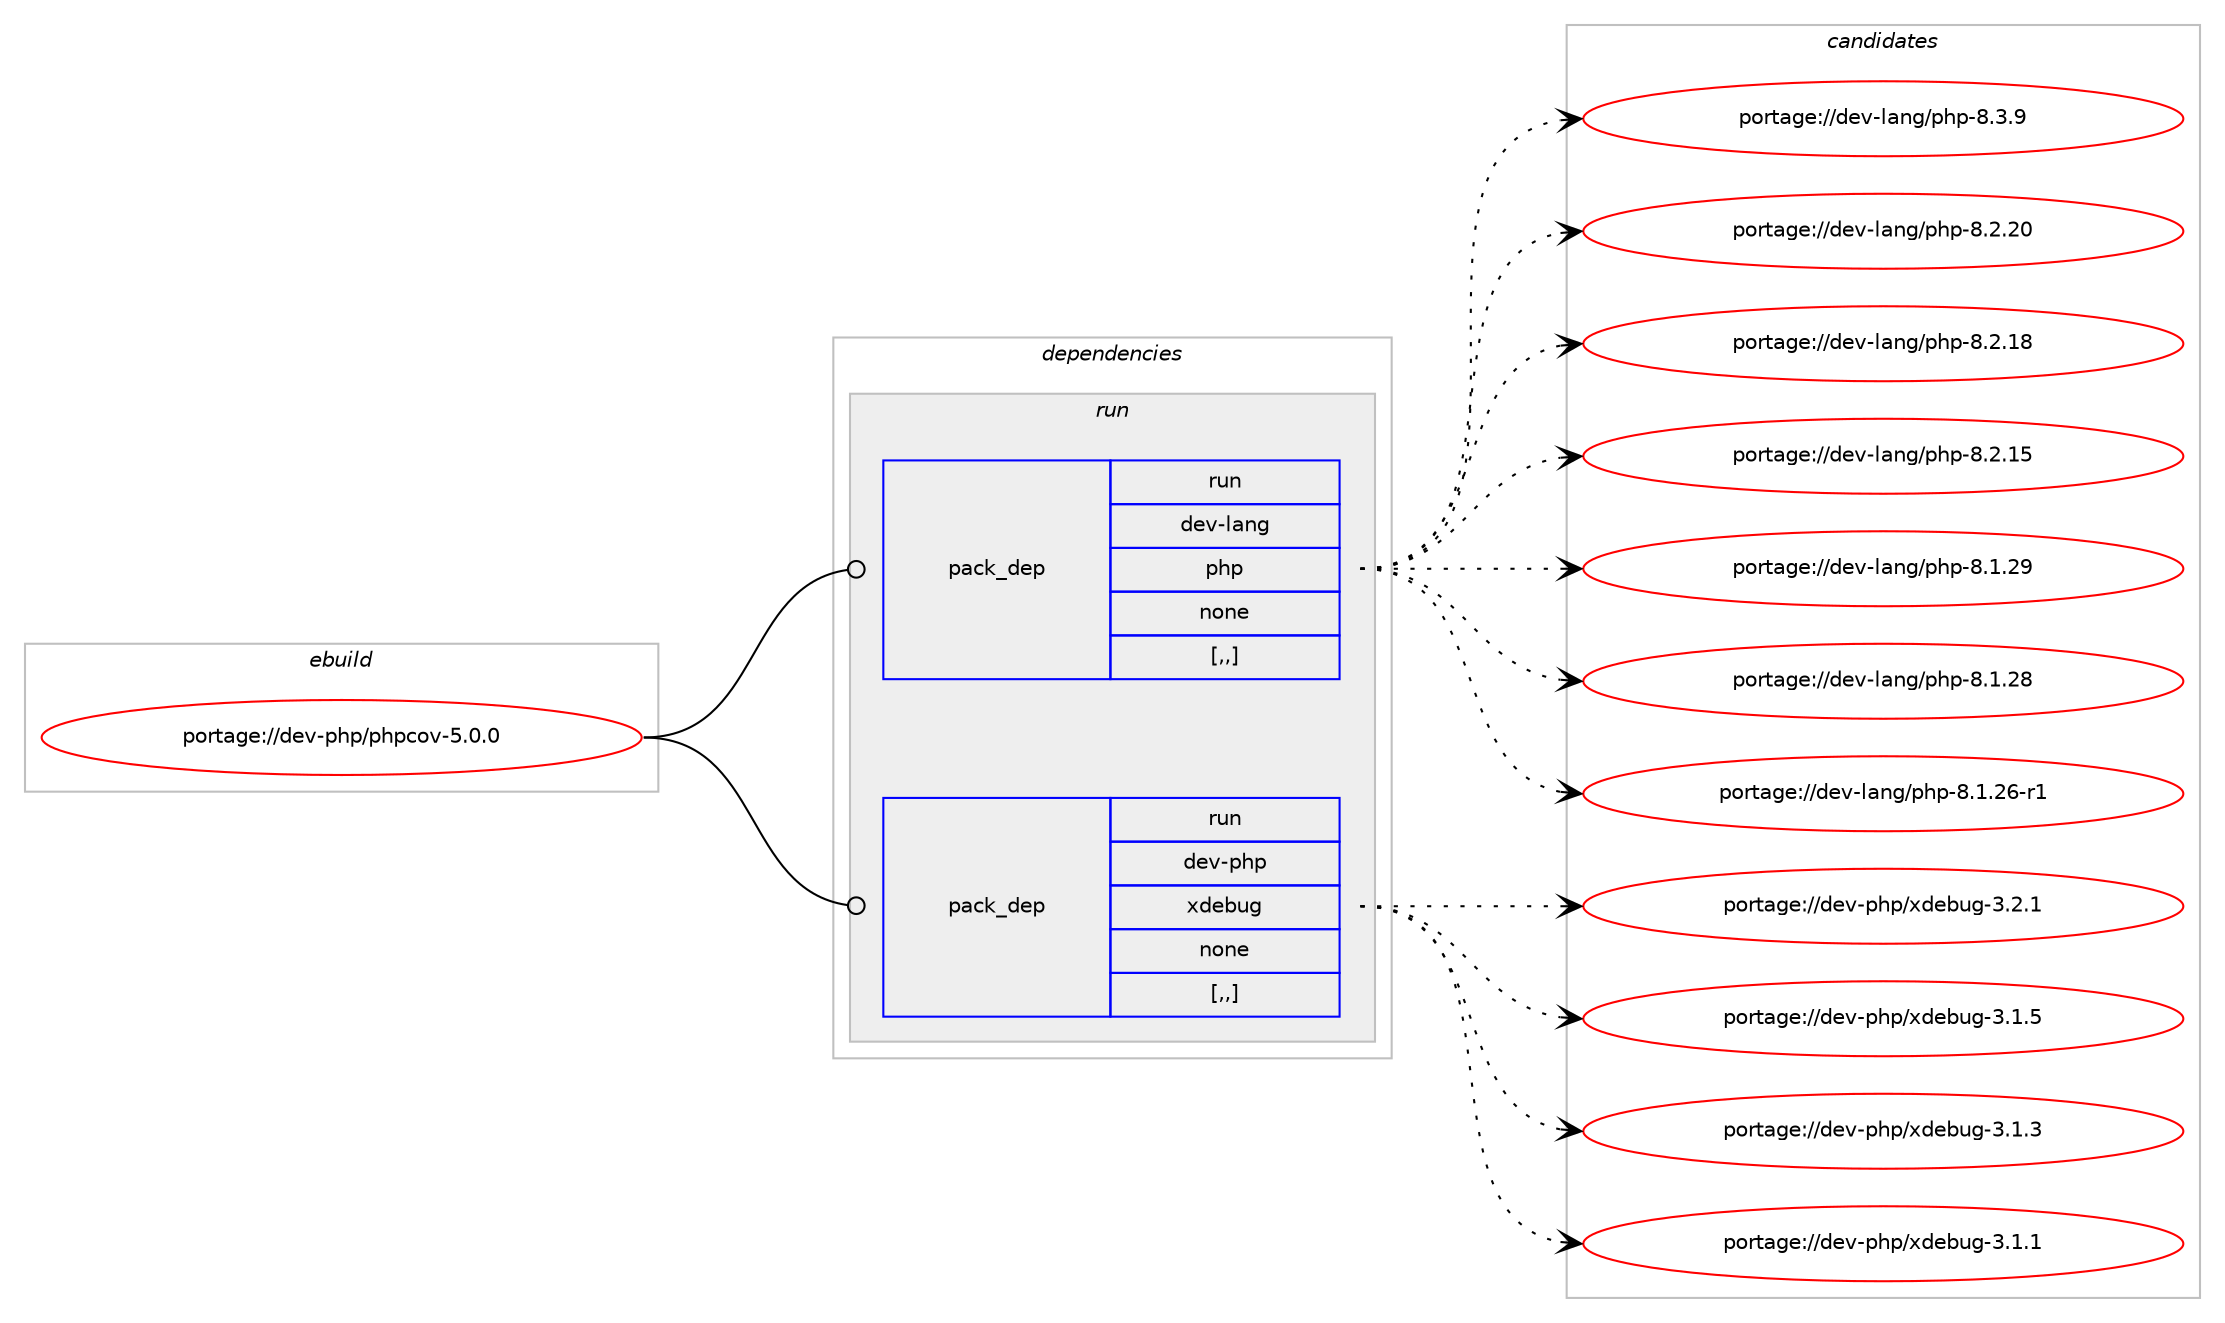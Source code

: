 digraph prolog {

# *************
# Graph options
# *************

newrank=true;
concentrate=true;
compound=true;
graph [rankdir=LR,fontname=Helvetica,fontsize=10,ranksep=1.5];#, ranksep=2.5, nodesep=0.2];
edge  [arrowhead=vee];
node  [fontname=Helvetica,fontsize=10];

# **********
# The ebuild
# **********

subgraph cluster_leftcol {
color=gray;
label=<<i>ebuild</i>>;
id [label="portage://dev-php/phpcov-5.0.0", color=red, width=4, href="../dev-php/phpcov-5.0.0.svg"];
}

# ****************
# The dependencies
# ****************

subgraph cluster_midcol {
color=gray;
label=<<i>dependencies</i>>;
subgraph cluster_compile {
fillcolor="#eeeeee";
style=filled;
label=<<i>compile</i>>;
}
subgraph cluster_compileandrun {
fillcolor="#eeeeee";
style=filled;
label=<<i>compile and run</i>>;
}
subgraph cluster_run {
fillcolor="#eeeeee";
style=filled;
label=<<i>run</i>>;
subgraph pack108686 {
dependency140265 [label=<<TABLE BORDER="0" CELLBORDER="1" CELLSPACING="0" CELLPADDING="4" WIDTH="220"><TR><TD ROWSPAN="6" CELLPADDING="30">pack_dep</TD></TR><TR><TD WIDTH="110">run</TD></TR><TR><TD>dev-lang</TD></TR><TR><TD>php</TD></TR><TR><TD>none</TD></TR><TR><TD>[,,]</TD></TR></TABLE>>, shape=none, color=blue];
}
id:e -> dependency140265:w [weight=20,style="solid",arrowhead="odot"];
subgraph pack108687 {
dependency140266 [label=<<TABLE BORDER="0" CELLBORDER="1" CELLSPACING="0" CELLPADDING="4" WIDTH="220"><TR><TD ROWSPAN="6" CELLPADDING="30">pack_dep</TD></TR><TR><TD WIDTH="110">run</TD></TR><TR><TD>dev-php</TD></TR><TR><TD>xdebug</TD></TR><TR><TD>none</TD></TR><TR><TD>[,,]</TD></TR></TABLE>>, shape=none, color=blue];
}
id:e -> dependency140266:w [weight=20,style="solid",arrowhead="odot"];
}
}

# **************
# The candidates
# **************

subgraph cluster_choices {
rank=same;
color=gray;
label=<<i>candidates</i>>;

subgraph choice108686 {
color=black;
nodesep=1;
choice100101118451089711010347112104112455646514657 [label="portage://dev-lang/php-8.3.9", color=red, width=4,href="../dev-lang/php-8.3.9.svg"];
choice10010111845108971101034711210411245564650465048 [label="portage://dev-lang/php-8.2.20", color=red, width=4,href="../dev-lang/php-8.2.20.svg"];
choice10010111845108971101034711210411245564650464956 [label="portage://dev-lang/php-8.2.18", color=red, width=4,href="../dev-lang/php-8.2.18.svg"];
choice10010111845108971101034711210411245564650464953 [label="portage://dev-lang/php-8.2.15", color=red, width=4,href="../dev-lang/php-8.2.15.svg"];
choice10010111845108971101034711210411245564649465057 [label="portage://dev-lang/php-8.1.29", color=red, width=4,href="../dev-lang/php-8.1.29.svg"];
choice10010111845108971101034711210411245564649465056 [label="portage://dev-lang/php-8.1.28", color=red, width=4,href="../dev-lang/php-8.1.28.svg"];
choice100101118451089711010347112104112455646494650544511449 [label="portage://dev-lang/php-8.1.26-r1", color=red, width=4,href="../dev-lang/php-8.1.26-r1.svg"];
dependency140265:e -> choice100101118451089711010347112104112455646514657:w [style=dotted,weight="100"];
dependency140265:e -> choice10010111845108971101034711210411245564650465048:w [style=dotted,weight="100"];
dependency140265:e -> choice10010111845108971101034711210411245564650464956:w [style=dotted,weight="100"];
dependency140265:e -> choice10010111845108971101034711210411245564650464953:w [style=dotted,weight="100"];
dependency140265:e -> choice10010111845108971101034711210411245564649465057:w [style=dotted,weight="100"];
dependency140265:e -> choice10010111845108971101034711210411245564649465056:w [style=dotted,weight="100"];
dependency140265:e -> choice100101118451089711010347112104112455646494650544511449:w [style=dotted,weight="100"];
}
subgraph choice108687 {
color=black;
nodesep=1;
choice100101118451121041124712010010198117103455146504649 [label="portage://dev-php/xdebug-3.2.1", color=red, width=4,href="../dev-php/xdebug-3.2.1.svg"];
choice100101118451121041124712010010198117103455146494653 [label="portage://dev-php/xdebug-3.1.5", color=red, width=4,href="../dev-php/xdebug-3.1.5.svg"];
choice100101118451121041124712010010198117103455146494651 [label="portage://dev-php/xdebug-3.1.3", color=red, width=4,href="../dev-php/xdebug-3.1.3.svg"];
choice100101118451121041124712010010198117103455146494649 [label="portage://dev-php/xdebug-3.1.1", color=red, width=4,href="../dev-php/xdebug-3.1.1.svg"];
dependency140266:e -> choice100101118451121041124712010010198117103455146504649:w [style=dotted,weight="100"];
dependency140266:e -> choice100101118451121041124712010010198117103455146494653:w [style=dotted,weight="100"];
dependency140266:e -> choice100101118451121041124712010010198117103455146494651:w [style=dotted,weight="100"];
dependency140266:e -> choice100101118451121041124712010010198117103455146494649:w [style=dotted,weight="100"];
}
}

}
